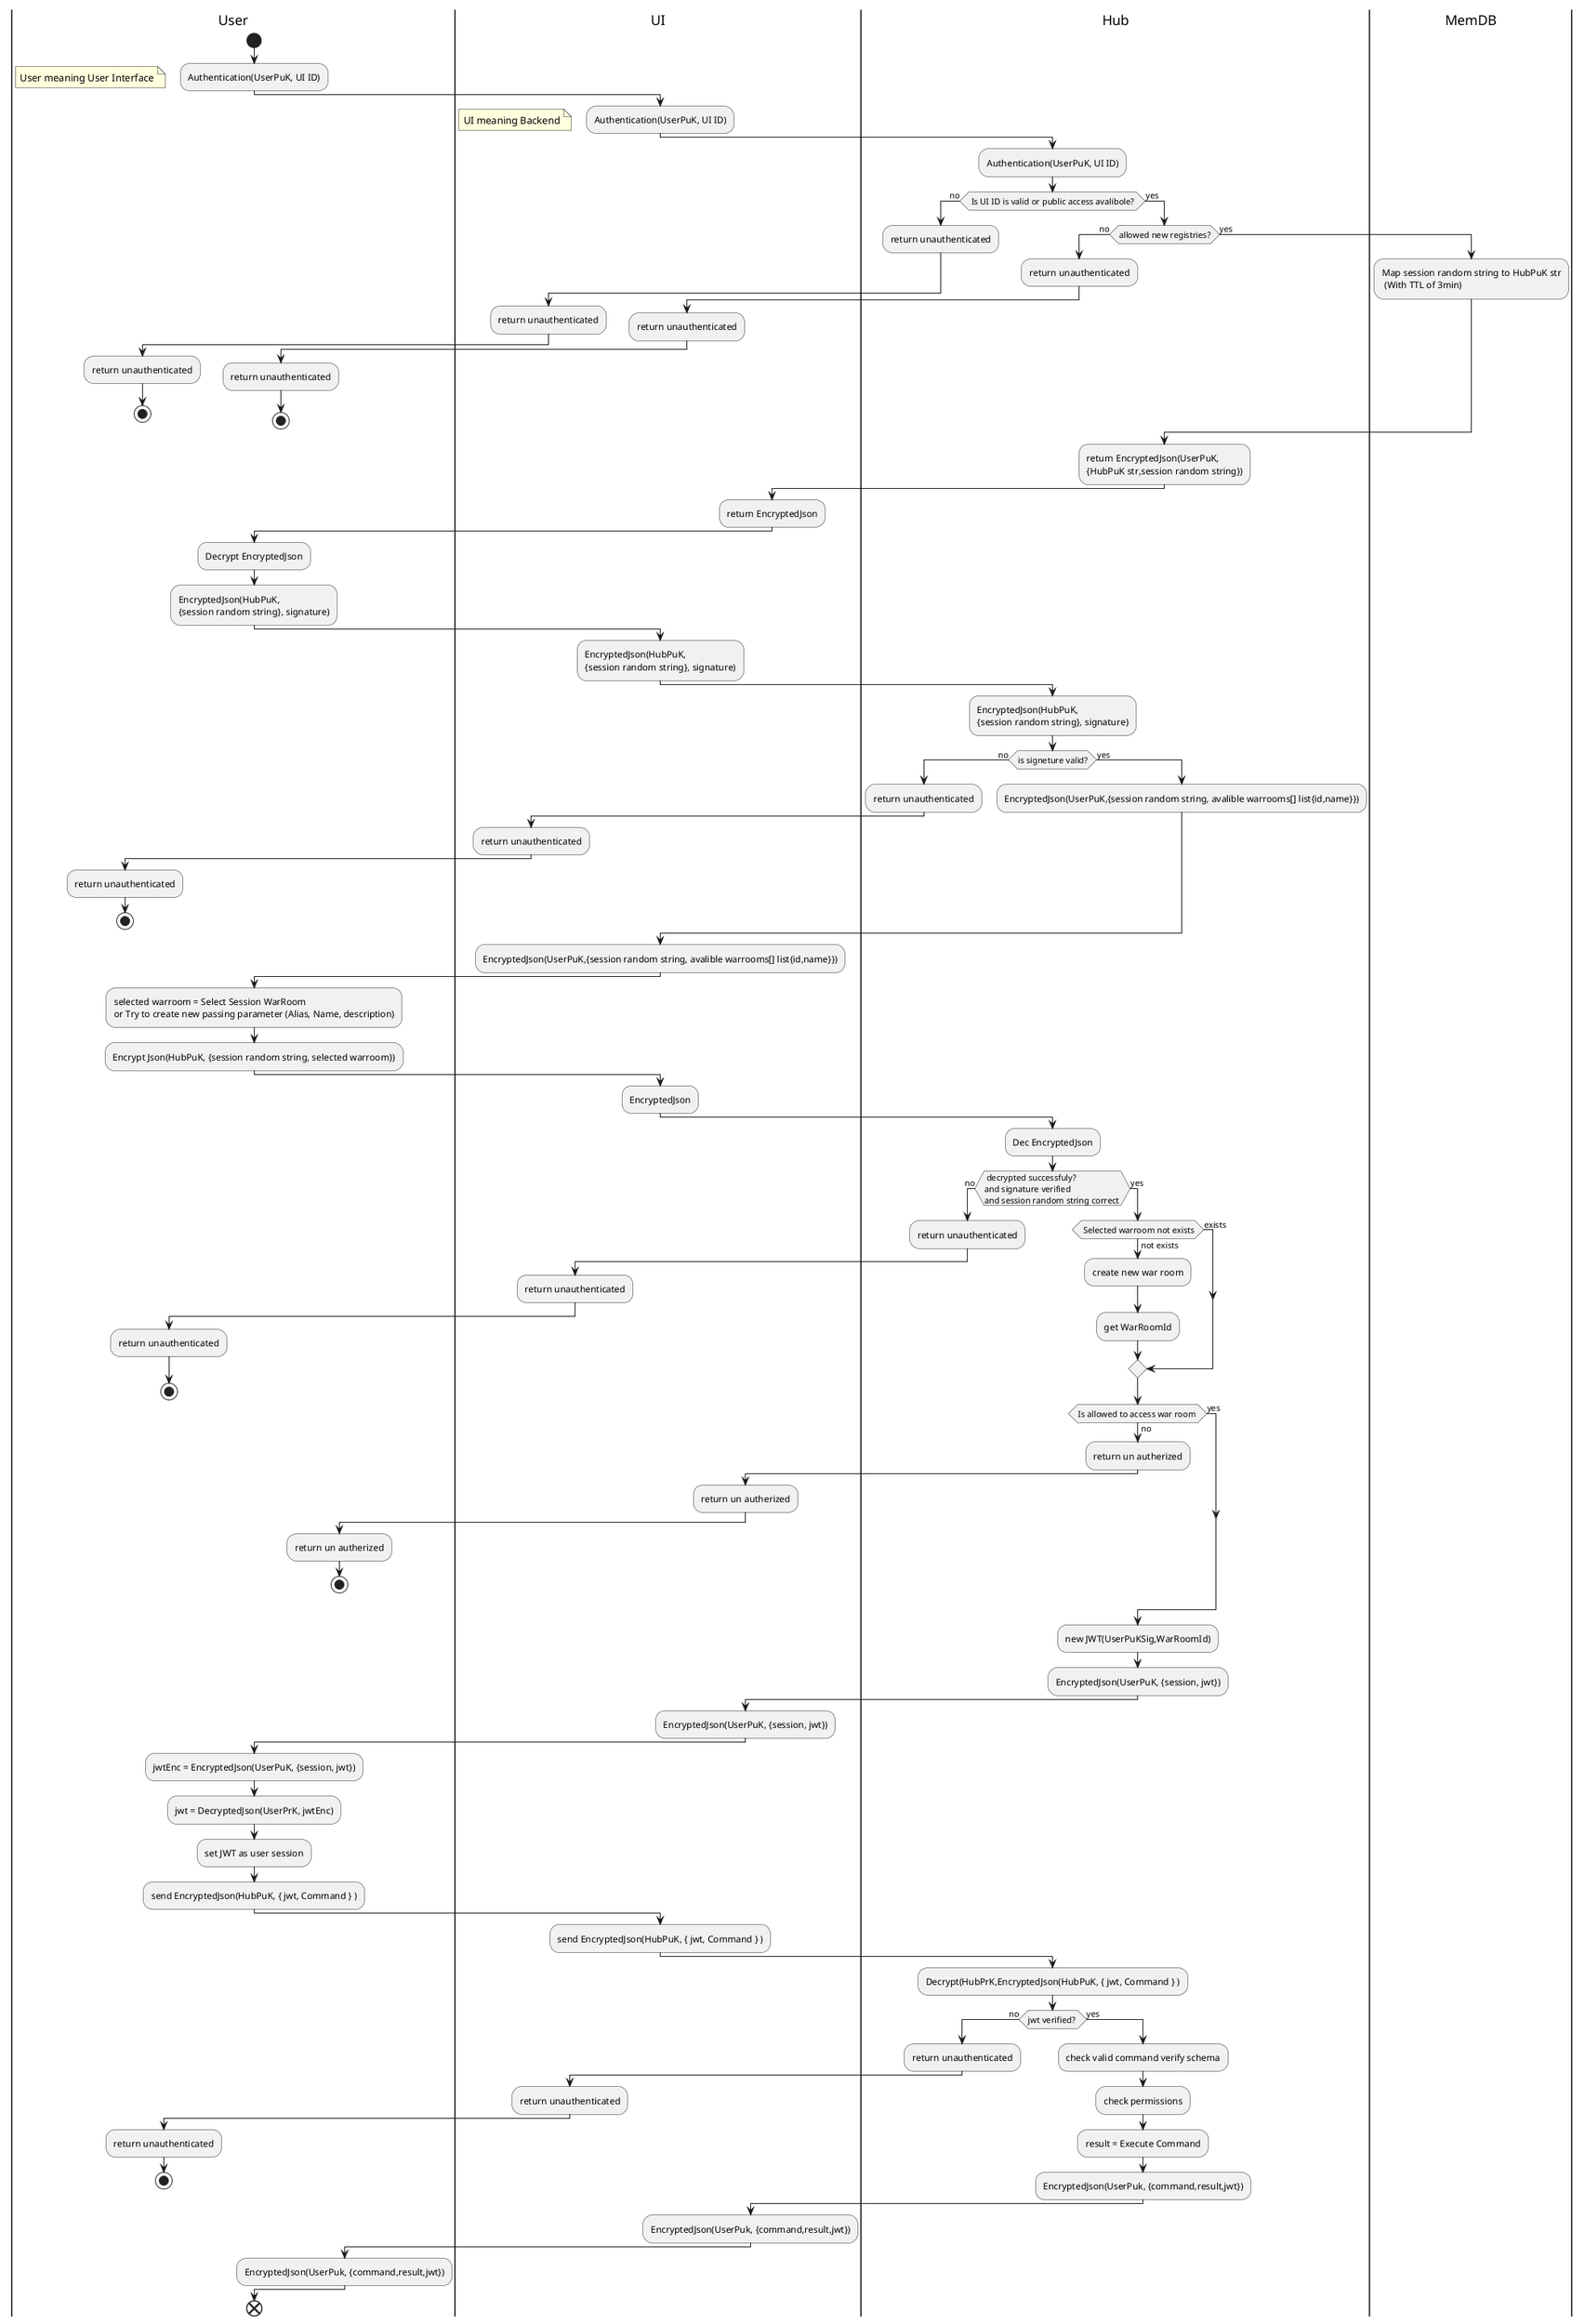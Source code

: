 @startuml "Authenticate User (with Private Key) to hub via ui Process"
|User|


start
:Authentication(UserPuK, UI ID);
floating note left: User meaning User Interface 
|UI|
:Authentication(UserPuK, UI ID);
floating note left: UI meaning Backend
|Hub|
:Authentication(UserPuK, UI ID);

if ( Is UI ID is valid or public access avalibole? ) then (no)
            :return unauthenticated;
            label sp_unauthenticated
            |UI|
            :return unauthenticated;
            |User|
            :return unauthenticated;
            stop
            |Hub|
else(yes)
    if (allowed new registries?) then (no)
        :return unauthenticated;
        |UI|
        :return unauthenticated;
        |User|
        :return unauthenticated;
        stop
        |Hub|
    else (yes)
        |MemDB| 
        :Map session random string to HubPuK str\n (With TTL of 3min);
        |Hub|
    endif

    :return EncryptedJson(UserPuK, \n{HubPuK str,session random string});
    |UI|
    :return EncryptedJson;
endif

|User|
:Decrypt EncryptedJson;

:EncryptedJson(HubPuK, \n{session random string}, signature);
|UI|
:EncryptedJson(HubPuK, \n{session random string}, signature);

|Hub|
:EncryptedJson(HubPuK, \n{session random string}, signature);

if (is signeture valid?) then (no)
    :return unauthenticated;
    |UI|
    :return unauthenticated;
    |User|
    :return unauthenticated;
    stop
    |Hub|
else (yes)
    :EncryptedJson(UserPuK,{session random string, avalible warrooms[] list{id,name}});
endif
|UI|
:EncryptedJson(UserPuK,{session random string, avalible warrooms[] list{id,name}});
|User|
:selected warroom = Select Session WarRoom \nor Try to create new passing parameter (Alias, Name, description);
:Encrypt Json(HubPuK, {session random string, selected warroom});
|UI|
:EncryptedJson;
|Hub|
:Dec EncryptedJson;

if ( decrypted successfuly?\nand signature verified \nand session random string correct ) then (no) 
    :return unauthenticated;
    |UI|
    :return unauthenticated;
    |User|
    :return unauthenticated;
    stop    
    
else (yes)
    |Hub|

    if ( Selected warroom not exists) then (not exists)
        :create new war room;
        :get WarRoomId;
    else (exists)
    endif 

    if (Is allowed to access war room ) then (no) 
        :return un autherized;
        |UI|
        :return un autherized;
        |User|
        :return un autherized;
        stop   
    else (yes)

    endif

    |Hub|
    :new JWT(UserPuKSig,WarRoomId);
    :EncryptedJson(UserPuK, {session, jwt});
    |UI|
    :EncryptedJson(UserPuK, {session, jwt});

endif

|User|
:jwtEnc = EncryptedJson(UserPuK, {session, jwt});
:jwt = DecryptedJson(UserPrK, jwtEnc);
:set JWT as user session;

:send EncryptedJson(HubPuK, { jwt, Command } );
|UI|
:send EncryptedJson(HubPuK, { jwt, Command } );
|Hub|
:Decrypt(HubPrK,EncryptedJson(HubPuK, { jwt, Command } );
if (jwt verified? ) then (no)
    :return unauthenticated;
    |UI|
    :return unauthenticated;
    |User|
    :return unauthenticated;
    stop    

else (yes)
    |Hub|
    :check valid command verify schema;
    :check permissions;
    :result = Execute Command;
    :EncryptedJson(UserPuk, {command,result,jwt});
    |UI|
    :EncryptedJson(UserPuk, {command,result,jwt});
    |User|
    :EncryptedJson(UserPuk, {command,result,jwt});
endif 


end
@enduml